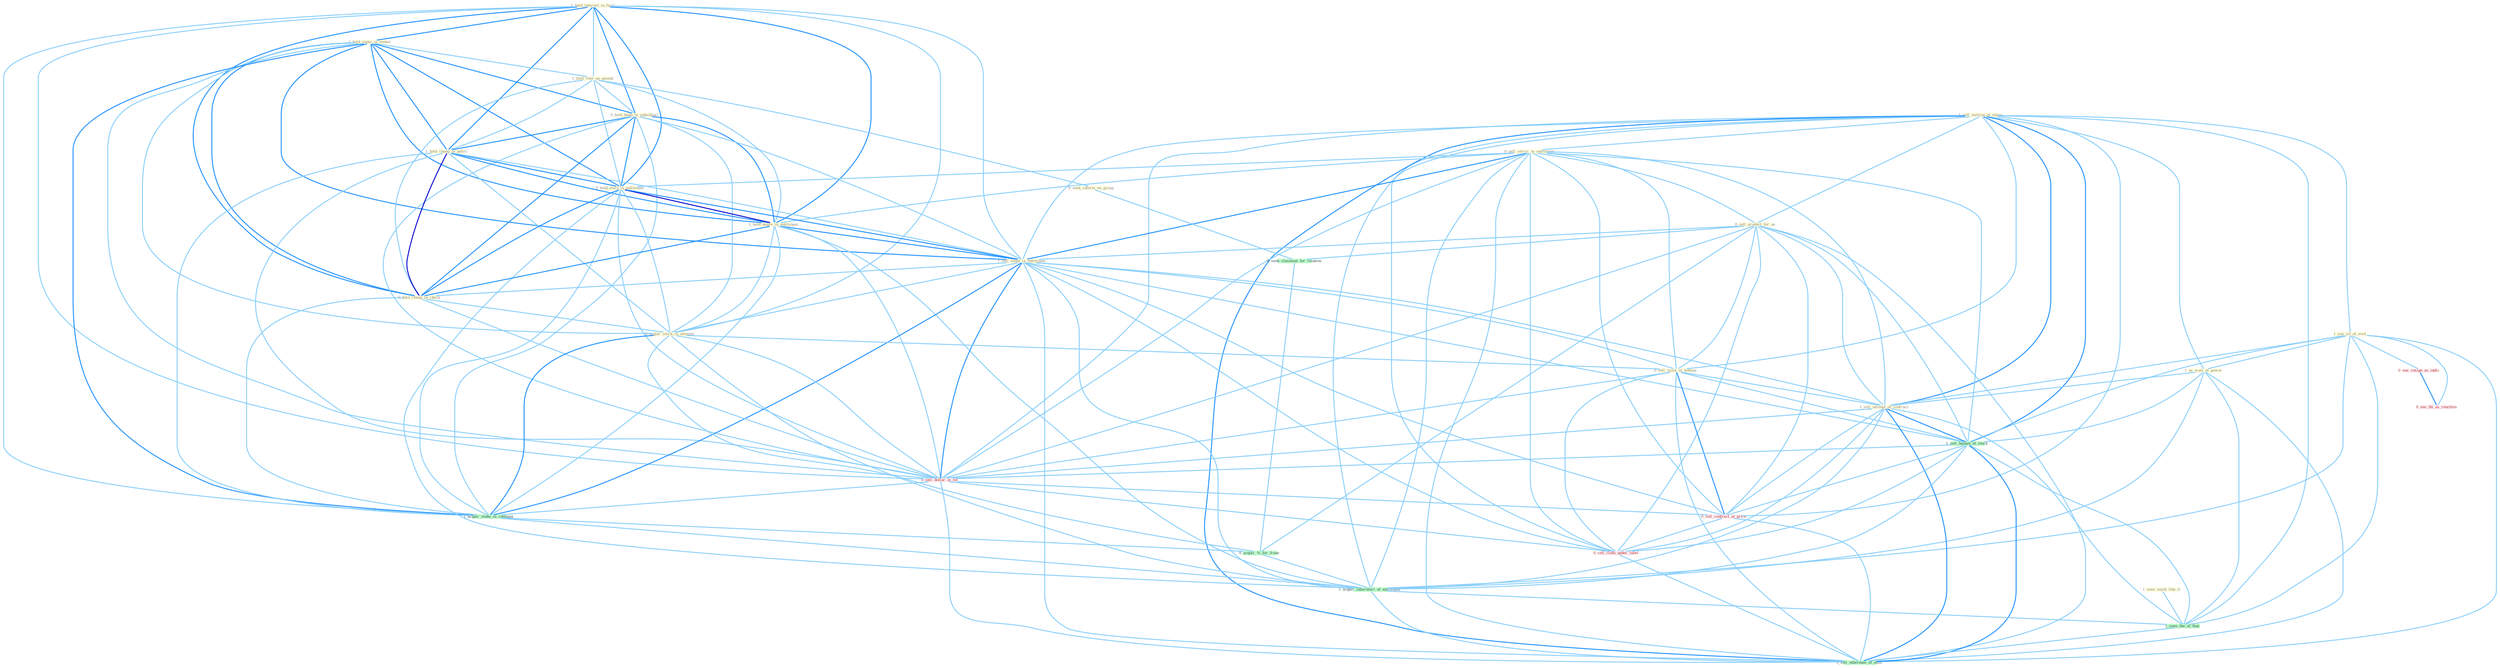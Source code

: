 Graph G{ 
    node
    [shape=polygon,style=filled,width=.5,height=.06,color="#BDFCC9",fixedsize=true,fontsize=4,
    fontcolor="#2f4f4f"];
    {node
    [color="#ffffe0", fontcolor="#8b7d6b"] "1_sell_million_of_share " "1_hold_interest_in_facil " "1_hold_stake_in_ventur " "0_sell_servic_to_entitynam " "1_hold_vote_on_amend " "0_hold_bond_in_subsidiari " "0_seek_inform_on_group " "1_see_lot_of_evid " "1_hold_chang_in_polici " "0_hold_elect_in_entitynam " "0_sell_product_for_us " "1_hold_degre_in_entitynam " "1_sell_stake_in_entitynam " "0_hold_chang_in_check " "0_acquir_stock_in_attempt " "0_sell_stock_at_bottom " "1_seen_anyth_like_it " "1_us_watt_of_power " "1_sell_amount_of_contract "}
{node [color="#fff0f5", fontcolor="#b22222"] "0_sell_dollar_in_lot " "0_see_resign_as_indic " "0_sell_contract_at_price " "0_sell_cloth_under_label " "0_see_thi_as_reaction "}
edge [color="#B0E2FF"];

	"1_sell_million_of_share " -- "0_sell_servic_to_entitynam " [w="1", color="#87cefa" ];
	"1_sell_million_of_share " -- "1_see_lot_of_evid " [w="1", color="#87cefa" ];
	"1_sell_million_of_share " -- "0_sell_product_for_us " [w="1", color="#87cefa" ];
	"1_sell_million_of_share " -- "1_sell_stake_in_entitynam " [w="1", color="#87cefa" ];
	"1_sell_million_of_share " -- "0_sell_stock_at_bottom " [w="1", color="#87cefa" ];
	"1_sell_million_of_share " -- "1_us_watt_of_power " [w="1", color="#87cefa" ];
	"1_sell_million_of_share " -- "1_sell_amount_of_contract " [w="2", color="#1e90ff" , len=0.8];
	"1_sell_million_of_share " -- "1_sell_basket_of_stock " [w="2", color="#1e90ff" , len=0.8];
	"1_sell_million_of_share " -- "0_sell_dollar_in_lot " [w="1", color="#87cefa" ];
	"1_sell_million_of_share " -- "0_sell_contract_at_price " [w="1", color="#87cefa" ];
	"1_sell_million_of_share " -- "1_acquir_laboratori_of_entitynam " [w="1", color="#87cefa" ];
	"1_sell_million_of_share " -- "0_sell_cloth_under_label " [w="1", color="#87cefa" ];
	"1_sell_million_of_share " -- "1_seen_the_of_that " [w="1", color="#87cefa" ];
	"1_sell_million_of_share " -- "1_sell_othernum_of_offic " [w="2", color="#1e90ff" , len=0.8];
	"1_hold_interest_in_facil " -- "1_hold_stake_in_ventur " [w="2", color="#1e90ff" , len=0.8];
	"1_hold_interest_in_facil " -- "1_hold_vote_on_amend " [w="1", color="#87cefa" ];
	"1_hold_interest_in_facil " -- "0_hold_bond_in_subsidiari " [w="2", color="#1e90ff" , len=0.8];
	"1_hold_interest_in_facil " -- "1_hold_chang_in_polici " [w="2", color="#1e90ff" , len=0.8];
	"1_hold_interest_in_facil " -- "0_hold_elect_in_entitynam " [w="2", color="#1e90ff" , len=0.8];
	"1_hold_interest_in_facil " -- "1_hold_degre_in_entitynam " [w="2", color="#1e90ff" , len=0.8];
	"1_hold_interest_in_facil " -- "1_sell_stake_in_entitynam " [w="1", color="#87cefa" ];
	"1_hold_interest_in_facil " -- "0_hold_chang_in_check " [w="2", color="#1e90ff" , len=0.8];
	"1_hold_interest_in_facil " -- "0_acquir_stock_in_attempt " [w="1", color="#87cefa" ];
	"1_hold_interest_in_facil " -- "0_sell_dollar_in_lot " [w="1", color="#87cefa" ];
	"1_hold_interest_in_facil " -- "1_acquir_stake_in_compani " [w="1", color="#87cefa" ];
	"1_hold_stake_in_ventur " -- "1_hold_vote_on_amend " [w="1", color="#87cefa" ];
	"1_hold_stake_in_ventur " -- "0_hold_bond_in_subsidiari " [w="2", color="#1e90ff" , len=0.8];
	"1_hold_stake_in_ventur " -- "1_hold_chang_in_polici " [w="2", color="#1e90ff" , len=0.8];
	"1_hold_stake_in_ventur " -- "0_hold_elect_in_entitynam " [w="2", color="#1e90ff" , len=0.8];
	"1_hold_stake_in_ventur " -- "1_hold_degre_in_entitynam " [w="2", color="#1e90ff" , len=0.8];
	"1_hold_stake_in_ventur " -- "1_sell_stake_in_entitynam " [w="2", color="#1e90ff" , len=0.8];
	"1_hold_stake_in_ventur " -- "0_hold_chang_in_check " [w="2", color="#1e90ff" , len=0.8];
	"1_hold_stake_in_ventur " -- "0_acquir_stock_in_attempt " [w="1", color="#87cefa" ];
	"1_hold_stake_in_ventur " -- "0_sell_dollar_in_lot " [w="1", color="#87cefa" ];
	"1_hold_stake_in_ventur " -- "1_acquir_stake_in_compani " [w="2", color="#1e90ff" , len=0.8];
	"0_sell_servic_to_entitynam " -- "0_hold_elect_in_entitynam " [w="1", color="#87cefa" ];
	"0_sell_servic_to_entitynam " -- "0_sell_product_for_us " [w="1", color="#87cefa" ];
	"0_sell_servic_to_entitynam " -- "1_hold_degre_in_entitynam " [w="1", color="#87cefa" ];
	"0_sell_servic_to_entitynam " -- "1_sell_stake_in_entitynam " [w="2", color="#1e90ff" , len=0.8];
	"0_sell_servic_to_entitynam " -- "0_sell_stock_at_bottom " [w="1", color="#87cefa" ];
	"0_sell_servic_to_entitynam " -- "1_sell_amount_of_contract " [w="1", color="#87cefa" ];
	"0_sell_servic_to_entitynam " -- "1_sell_basket_of_stock " [w="1", color="#87cefa" ];
	"0_sell_servic_to_entitynam " -- "0_sell_dollar_in_lot " [w="1", color="#87cefa" ];
	"0_sell_servic_to_entitynam " -- "0_sell_contract_at_price " [w="1", color="#87cefa" ];
	"0_sell_servic_to_entitynam " -- "1_acquir_laboratori_of_entitynam " [w="1", color="#87cefa" ];
	"0_sell_servic_to_entitynam " -- "0_sell_cloth_under_label " [w="1", color="#87cefa" ];
	"0_sell_servic_to_entitynam " -- "1_sell_othernum_of_offic " [w="1", color="#87cefa" ];
	"1_hold_vote_on_amend " -- "0_hold_bond_in_subsidiari " [w="1", color="#87cefa" ];
	"1_hold_vote_on_amend " -- "0_seek_inform_on_group " [w="1", color="#87cefa" ];
	"1_hold_vote_on_amend " -- "1_hold_chang_in_polici " [w="1", color="#87cefa" ];
	"1_hold_vote_on_amend " -- "0_hold_elect_in_entitynam " [w="1", color="#87cefa" ];
	"1_hold_vote_on_amend " -- "1_hold_degre_in_entitynam " [w="1", color="#87cefa" ];
	"1_hold_vote_on_amend " -- "0_hold_chang_in_check " [w="1", color="#87cefa" ];
	"0_hold_bond_in_subsidiari " -- "1_hold_chang_in_polici " [w="2", color="#1e90ff" , len=0.8];
	"0_hold_bond_in_subsidiari " -- "0_hold_elect_in_entitynam " [w="2", color="#1e90ff" , len=0.8];
	"0_hold_bond_in_subsidiari " -- "1_hold_degre_in_entitynam " [w="2", color="#1e90ff" , len=0.8];
	"0_hold_bond_in_subsidiari " -- "1_sell_stake_in_entitynam " [w="1", color="#87cefa" ];
	"0_hold_bond_in_subsidiari " -- "0_hold_chang_in_check " [w="2", color="#1e90ff" , len=0.8];
	"0_hold_bond_in_subsidiari " -- "0_acquir_stock_in_attempt " [w="1", color="#87cefa" ];
	"0_hold_bond_in_subsidiari " -- "0_sell_dollar_in_lot " [w="1", color="#87cefa" ];
	"0_hold_bond_in_subsidiari " -- "1_acquir_stake_in_compani " [w="1", color="#87cefa" ];
	"0_seek_inform_on_group " -- "0_seek_classmat_for_reunion " [w="1", color="#87cefa" ];
	"1_see_lot_of_evid " -- "1_us_watt_of_power " [w="1", color="#87cefa" ];
	"1_see_lot_of_evid " -- "1_sell_amount_of_contract " [w="1", color="#87cefa" ];
	"1_see_lot_of_evid " -- "1_sell_basket_of_stock " [w="1", color="#87cefa" ];
	"1_see_lot_of_evid " -- "0_see_resign_as_indic " [w="1", color="#87cefa" ];
	"1_see_lot_of_evid " -- "1_acquir_laboratori_of_entitynam " [w="1", color="#87cefa" ];
	"1_see_lot_of_evid " -- "1_seen_the_of_that " [w="1", color="#87cefa" ];
	"1_see_lot_of_evid " -- "1_sell_othernum_of_offic " [w="1", color="#87cefa" ];
	"1_see_lot_of_evid " -- "0_see_thi_as_reaction " [w="1", color="#87cefa" ];
	"1_hold_chang_in_polici " -- "0_hold_elect_in_entitynam " [w="2", color="#1e90ff" , len=0.8];
	"1_hold_chang_in_polici " -- "1_hold_degre_in_entitynam " [w="2", color="#1e90ff" , len=0.8];
	"1_hold_chang_in_polici " -- "1_sell_stake_in_entitynam " [w="1", color="#87cefa" ];
	"1_hold_chang_in_polici " -- "0_hold_chang_in_check " [w="3", color="#0000cd" , len=0.6];
	"1_hold_chang_in_polici " -- "0_acquir_stock_in_attempt " [w="1", color="#87cefa" ];
	"1_hold_chang_in_polici " -- "0_sell_dollar_in_lot " [w="1", color="#87cefa" ];
	"1_hold_chang_in_polici " -- "1_acquir_stake_in_compani " [w="1", color="#87cefa" ];
	"0_hold_elect_in_entitynam " -- "1_hold_degre_in_entitynam " [w="3", color="#0000cd" , len=0.6];
	"0_hold_elect_in_entitynam " -- "1_sell_stake_in_entitynam " [w="2", color="#1e90ff" , len=0.8];
	"0_hold_elect_in_entitynam " -- "0_hold_chang_in_check " [w="2", color="#1e90ff" , len=0.8];
	"0_hold_elect_in_entitynam " -- "0_acquir_stock_in_attempt " [w="1", color="#87cefa" ];
	"0_hold_elect_in_entitynam " -- "0_sell_dollar_in_lot " [w="1", color="#87cefa" ];
	"0_hold_elect_in_entitynam " -- "1_acquir_stake_in_compani " [w="1", color="#87cefa" ];
	"0_hold_elect_in_entitynam " -- "1_acquir_laboratori_of_entitynam " [w="1", color="#87cefa" ];
	"0_sell_product_for_us " -- "1_sell_stake_in_entitynam " [w="1", color="#87cefa" ];
	"0_sell_product_for_us " -- "0_sell_stock_at_bottom " [w="1", color="#87cefa" ];
	"0_sell_product_for_us " -- "1_sell_amount_of_contract " [w="1", color="#87cefa" ];
	"0_sell_product_for_us " -- "0_seek_classmat_for_reunion " [w="1", color="#87cefa" ];
	"0_sell_product_for_us " -- "1_sell_basket_of_stock " [w="1", color="#87cefa" ];
	"0_sell_product_for_us " -- "0_sell_dollar_in_lot " [w="1", color="#87cefa" ];
	"0_sell_product_for_us " -- "0_acquir_%_for_franc " [w="1", color="#87cefa" ];
	"0_sell_product_for_us " -- "0_sell_contract_at_price " [w="1", color="#87cefa" ];
	"0_sell_product_for_us " -- "0_sell_cloth_under_label " [w="1", color="#87cefa" ];
	"0_sell_product_for_us " -- "1_sell_othernum_of_offic " [w="1", color="#87cefa" ];
	"1_hold_degre_in_entitynam " -- "1_sell_stake_in_entitynam " [w="2", color="#1e90ff" , len=0.8];
	"1_hold_degre_in_entitynam " -- "0_hold_chang_in_check " [w="2", color="#1e90ff" , len=0.8];
	"1_hold_degre_in_entitynam " -- "0_acquir_stock_in_attempt " [w="1", color="#87cefa" ];
	"1_hold_degre_in_entitynam " -- "0_sell_dollar_in_lot " [w="1", color="#87cefa" ];
	"1_hold_degre_in_entitynam " -- "1_acquir_stake_in_compani " [w="1", color="#87cefa" ];
	"1_hold_degre_in_entitynam " -- "1_acquir_laboratori_of_entitynam " [w="1", color="#87cefa" ];
	"1_sell_stake_in_entitynam " -- "0_hold_chang_in_check " [w="1", color="#87cefa" ];
	"1_sell_stake_in_entitynam " -- "0_acquir_stock_in_attempt " [w="1", color="#87cefa" ];
	"1_sell_stake_in_entitynam " -- "0_sell_stock_at_bottom " [w="1", color="#87cefa" ];
	"1_sell_stake_in_entitynam " -- "1_sell_amount_of_contract " [w="1", color="#87cefa" ];
	"1_sell_stake_in_entitynam " -- "1_sell_basket_of_stock " [w="1", color="#87cefa" ];
	"1_sell_stake_in_entitynam " -- "0_sell_dollar_in_lot " [w="2", color="#1e90ff" , len=0.8];
	"1_sell_stake_in_entitynam " -- "1_acquir_stake_in_compani " [w="2", color="#1e90ff" , len=0.8];
	"1_sell_stake_in_entitynam " -- "0_sell_contract_at_price " [w="1", color="#87cefa" ];
	"1_sell_stake_in_entitynam " -- "1_acquir_laboratori_of_entitynam " [w="1", color="#87cefa" ];
	"1_sell_stake_in_entitynam " -- "0_sell_cloth_under_label " [w="1", color="#87cefa" ];
	"1_sell_stake_in_entitynam " -- "1_sell_othernum_of_offic " [w="1", color="#87cefa" ];
	"0_hold_chang_in_check " -- "0_acquir_stock_in_attempt " [w="1", color="#87cefa" ];
	"0_hold_chang_in_check " -- "0_sell_dollar_in_lot " [w="1", color="#87cefa" ];
	"0_hold_chang_in_check " -- "1_acquir_stake_in_compani " [w="1", color="#87cefa" ];
	"0_acquir_stock_in_attempt " -- "0_sell_stock_at_bottom " [w="1", color="#87cefa" ];
	"0_acquir_stock_in_attempt " -- "0_sell_dollar_in_lot " [w="1", color="#87cefa" ];
	"0_acquir_stock_in_attempt " -- "1_acquir_stake_in_compani " [w="2", color="#1e90ff" , len=0.8];
	"0_acquir_stock_in_attempt " -- "0_acquir_%_for_franc " [w="1", color="#87cefa" ];
	"0_acquir_stock_in_attempt " -- "1_acquir_laboratori_of_entitynam " [w="1", color="#87cefa" ];
	"0_sell_stock_at_bottom " -- "1_sell_amount_of_contract " [w="1", color="#87cefa" ];
	"0_sell_stock_at_bottom " -- "1_sell_basket_of_stock " [w="1", color="#87cefa" ];
	"0_sell_stock_at_bottom " -- "0_sell_dollar_in_lot " [w="1", color="#87cefa" ];
	"0_sell_stock_at_bottom " -- "0_sell_contract_at_price " [w="2", color="#1e90ff" , len=0.8];
	"0_sell_stock_at_bottom " -- "0_sell_cloth_under_label " [w="1", color="#87cefa" ];
	"0_sell_stock_at_bottom " -- "1_sell_othernum_of_offic " [w="1", color="#87cefa" ];
	"1_seen_anyth_like_it " -- "1_seen_the_of_that " [w="1", color="#87cefa" ];
	"1_us_watt_of_power " -- "1_sell_amount_of_contract " [w="1", color="#87cefa" ];
	"1_us_watt_of_power " -- "1_sell_basket_of_stock " [w="1", color="#87cefa" ];
	"1_us_watt_of_power " -- "1_acquir_laboratori_of_entitynam " [w="1", color="#87cefa" ];
	"1_us_watt_of_power " -- "1_seen_the_of_that " [w="1", color="#87cefa" ];
	"1_us_watt_of_power " -- "1_sell_othernum_of_offic " [w="1", color="#87cefa" ];
	"1_sell_amount_of_contract " -- "1_sell_basket_of_stock " [w="2", color="#1e90ff" , len=0.8];
	"1_sell_amount_of_contract " -- "0_sell_dollar_in_lot " [w="1", color="#87cefa" ];
	"1_sell_amount_of_contract " -- "0_sell_contract_at_price " [w="1", color="#87cefa" ];
	"1_sell_amount_of_contract " -- "1_acquir_laboratori_of_entitynam " [w="1", color="#87cefa" ];
	"1_sell_amount_of_contract " -- "0_sell_cloth_under_label " [w="1", color="#87cefa" ];
	"1_sell_amount_of_contract " -- "1_seen_the_of_that " [w="1", color="#87cefa" ];
	"1_sell_amount_of_contract " -- "1_sell_othernum_of_offic " [w="2", color="#1e90ff" , len=0.8];
	"0_seek_classmat_for_reunion " -- "0_acquir_%_for_franc " [w="1", color="#87cefa" ];
	"1_sell_basket_of_stock " -- "0_sell_dollar_in_lot " [w="1", color="#87cefa" ];
	"1_sell_basket_of_stock " -- "0_sell_contract_at_price " [w="1", color="#87cefa" ];
	"1_sell_basket_of_stock " -- "1_acquir_laboratori_of_entitynam " [w="1", color="#87cefa" ];
	"1_sell_basket_of_stock " -- "0_sell_cloth_under_label " [w="1", color="#87cefa" ];
	"1_sell_basket_of_stock " -- "1_seen_the_of_that " [w="1", color="#87cefa" ];
	"1_sell_basket_of_stock " -- "1_sell_othernum_of_offic " [w="2", color="#1e90ff" , len=0.8];
	"0_sell_dollar_in_lot " -- "1_acquir_stake_in_compani " [w="1", color="#87cefa" ];
	"0_sell_dollar_in_lot " -- "0_sell_contract_at_price " [w="1", color="#87cefa" ];
	"0_sell_dollar_in_lot " -- "0_sell_cloth_under_label " [w="1", color="#87cefa" ];
	"0_sell_dollar_in_lot " -- "1_sell_othernum_of_offic " [w="1", color="#87cefa" ];
	"0_see_resign_as_indic " -- "0_see_thi_as_reaction " [w="2", color="#1e90ff" , len=0.8];
	"1_acquir_stake_in_compani " -- "0_acquir_%_for_franc " [w="1", color="#87cefa" ];
	"1_acquir_stake_in_compani " -- "1_acquir_laboratori_of_entitynam " [w="1", color="#87cefa" ];
	"0_acquir_%_for_franc " -- "1_acquir_laboratori_of_entitynam " [w="1", color="#87cefa" ];
	"0_sell_contract_at_price " -- "0_sell_cloth_under_label " [w="1", color="#87cefa" ];
	"0_sell_contract_at_price " -- "1_sell_othernum_of_offic " [w="1", color="#87cefa" ];
	"1_acquir_laboratori_of_entitynam " -- "1_seen_the_of_that " [w="1", color="#87cefa" ];
	"1_acquir_laboratori_of_entitynam " -- "1_sell_othernum_of_offic " [w="1", color="#87cefa" ];
	"0_sell_cloth_under_label " -- "1_sell_othernum_of_offic " [w="1", color="#87cefa" ];
	"1_seen_the_of_that " -- "1_sell_othernum_of_offic " [w="1", color="#87cefa" ];
}